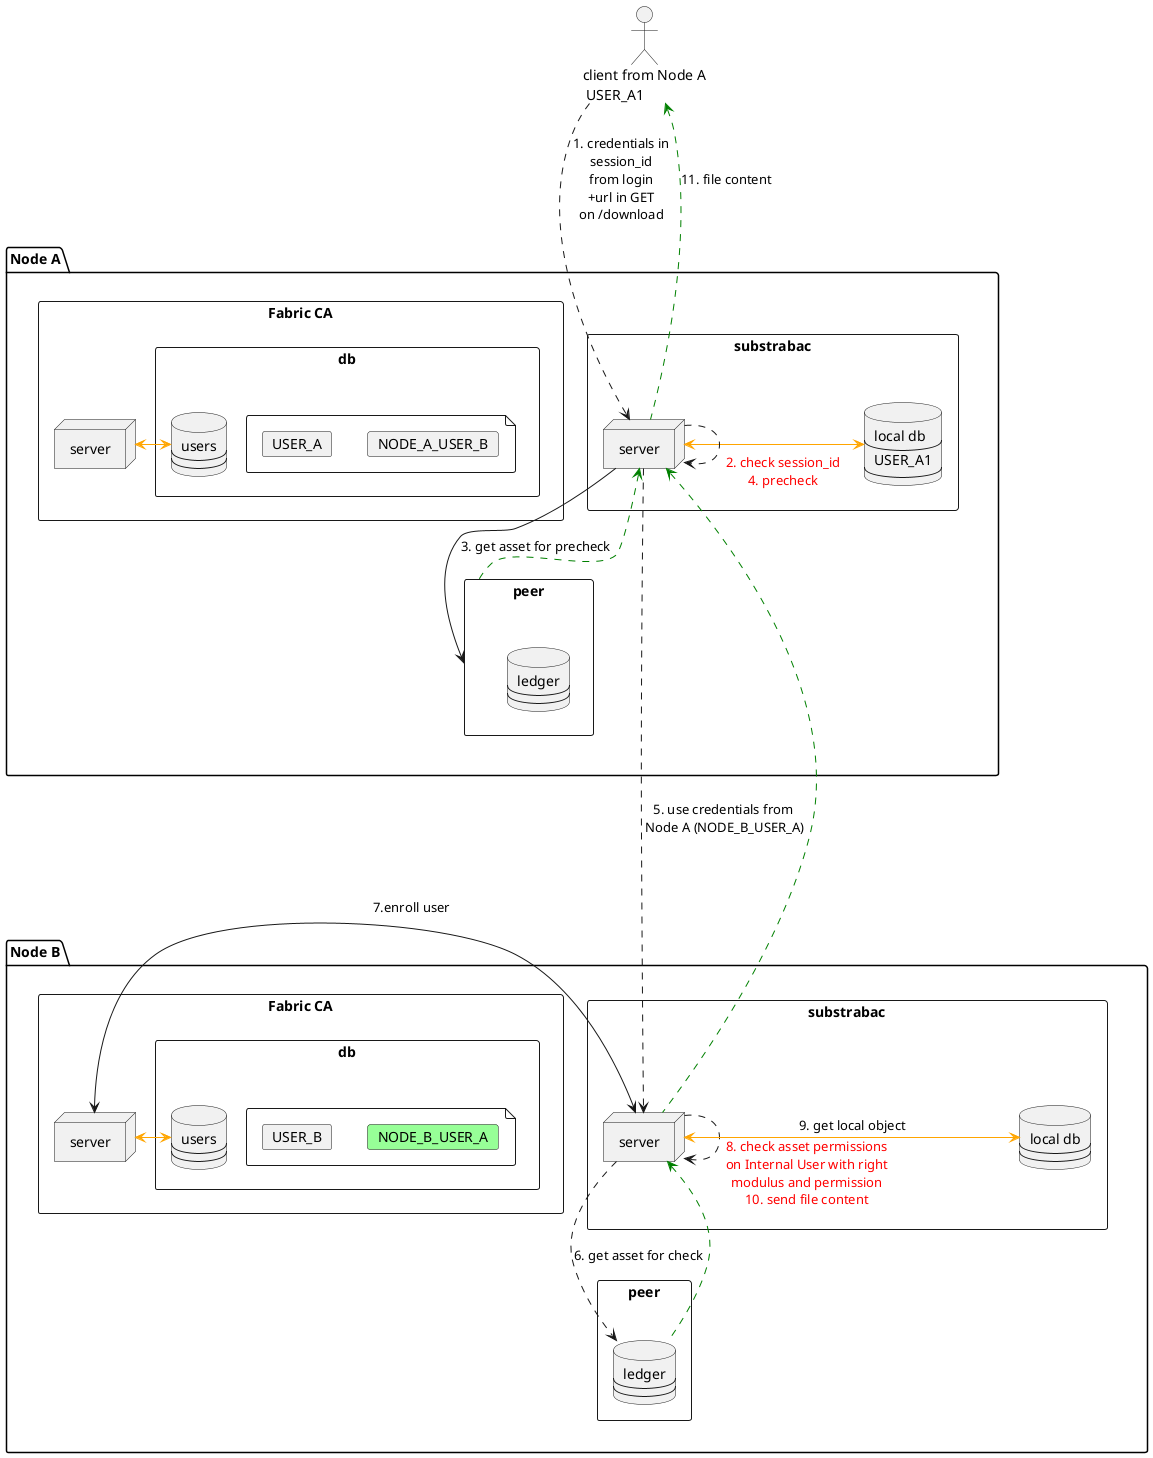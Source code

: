 @startuml

skinparam shadowing false


package "Node A" as nodeA {
   rectangle "peer" as peerA {
    database ledgerA [
      ledger
      ----
      ----
    ]
  }
  rectangle "substrabac" as substrabacA {
    database localdbA [
      local db
      ----
      USER_A1
      ----
    ]
    node server as djangoA
  }
  rectangle "Fabric CA" as fcaA {
    rectangle db as fcadbA {
        database usersA [
            users
            ----
            ----
        ]
        file {
            card USER_A
            card NODE_A_USER_B
        }
    }
    node server as fcaserverA
  }
}

package "Node B" as nodeB {
   rectangle "peer" as peerB {
    database ledgerB [
      ledger
      ----
      ----
    ]
  }
  rectangle "substrabac" as substrabacB {
    database localdbB [
      local db
      ----
      ----
    ]
    node server as djangoB
  }
  rectangle "Fabric CA" as fcaB {
    rectangle db as fcadbB {
        database usersB [
            users
            ----
            ----
        ]
        file {
            card USER_B
            card NODE_B_USER_A #PHYSICAL
        }
    }
    node server as fcaserverB
  }
}

actor "client from Node A\n USER_A1" as client

nodeA -[hidden]---> nodeB

USER_B -[hidden]r- NODE_B_USER_A
USER_A -[hidden]r- NODE_A_USER_B

djangoA <-[#orange]> localdbA

fcaserverB <-[#orange]> usersB
fcaserverA <-[#orange]> usersA

client .> djangoA: "1. credentials in\nsession_id\nfrom login\n+url in GET\non /download"

djangoA ..> djangoA: \n\n\n<font color="red">2. check session_id</font>\n<font color="red">4. precheck</font>

djangoA -> peerA: 3. get asset for precheck
djangoA <.[#green]. peerA

djangoA .> djangoB: 5. use credentials from\n Node A (NODE_B_USER_A)
djangoA <.[#green]. djangoB

djangoB .> ledgerB: 6. get asset for check
djangoB <.[#green]. ledgerB

djangoB <-> fcaserverB: 7.enroll user

djangoB ..> djangoB: \n\n\n\n<font color="red">8. check asset permissions</font>\n<font color="red">on Internal User with right</font>\n<font color="red">modulus and permission</font>\n<font color="red">10. send file content</font>

djangoB <-[#orange]> localdbB: 9. get local object

client <.[#green]. djangoA: 11. file content

@enduml
